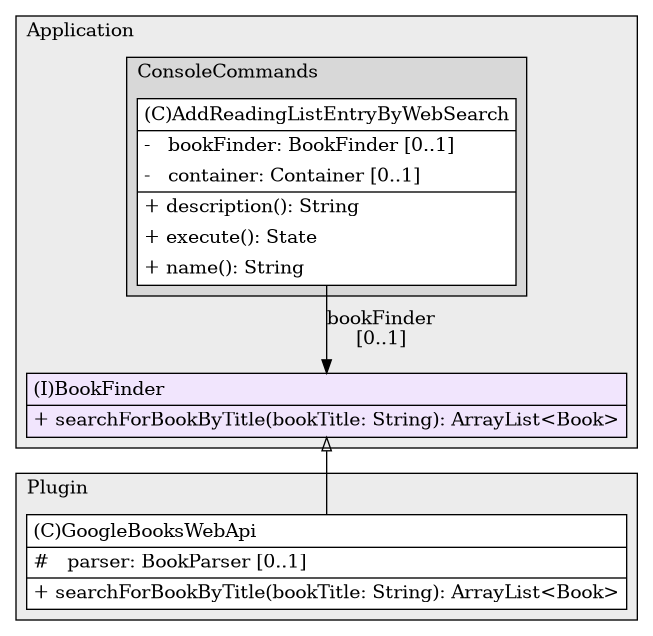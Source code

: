 @startuml

/' diagram meta data start
config=StructureConfiguration;
{
  "projectClassification": {
    "searchMode": "OpenProject", // OpenProject, AllProjects
    "includedProjects": "",
    "pathEndKeywords": "*.impl",
    "isClientPath": "",
    "isClientName": "",
    "isTestPath": "",
    "isTestName": "",
    "isMappingPath": "",
    "isMappingName": "",
    "isDataAccessPath": "",
    "isDataAccessName": "",
    "isDataStructurePath": "",
    "isDataStructureName": "",
    "isInterfaceStructuresPath": "",
    "isInterfaceStructuresName": "",
    "isEntryPointPath": "",
    "isEntryPointName": "",
    "treatFinalFieldsAsMandatory": false
  },
  "graphRestriction": {
    "classPackageExcludeFilter": "",
    "classPackageIncludeFilter": "",
    "classNameExcludeFilter": "",
    "classNameIncludeFilter": "",
    "methodNameExcludeFilter": "",
    "methodNameIncludeFilter": "",
    "removeByInheritance": "", // inheritance/annotation based filtering is done in a second step
    "removeByAnnotation": "",
    "removeByClassPackage": "", // cleanup the graph after inheritance/annotation based filtering is done
    "removeByClassName": "",
    "cutMappings": false,
    "cutEnum": true,
    "cutTests": true,
    "cutClient": true,
    "cutDataAccess": true,
    "cutInterfaceStructures": true,
    "cutDataStructures": true,
    "cutGetterAndSetter": true,
    "cutConstructors": true
  },
  "graphTraversal": {
    "forwardDepth": 1,
    "backwardDepth": 1,
    "classPackageExcludeFilter": "",
    "classPackageIncludeFilter": "",
    "classNameExcludeFilter": "",
    "classNameIncludeFilter": "",
    "methodNameExcludeFilter": "",
    "methodNameIncludeFilter": "",
    "hideMappings": false,
    "hideDataStructures": false,
    "hidePrivateMethods": false,
    "hideInterfaceCalls": false, // indirection: implementation -> interface (is hidden) -> implementation
    "onlyShowApplicationEntryPoints": false, // root node is included
    "useMethodCallsForStructureDiagram": "BothDirections" // ForwardOnly, BothDirections, No
  },
  "details": {
    "aggregation": "GroupByClass", // ByClass, GroupByClass, None
    "showClassGenericTypes": true,
    "showMethods": true,
    "showMethodParameterNames": true,
    "showMethodParameterTypes": true,
    "showMethodReturnType": true,
    "showPackageLevels": 2,
    "showDetailedClassStructure": true
  },
  "rootClass": "Plugin.Application.BookFinder",
  "extensionCallbackMethod": "" // qualified.class.name#methodName - signature: public static String method(String)
}
diagram meta data end '/



digraph g {
    rankdir="TB"
    splines=polyline
    

'nodes 
subgraph cluster_1072845520 { 
   	label=Application
	labeljust=l
	fillcolor="#ececec"
	style=filled
   
   BookFinder160408811[
	label=<<TABLE BORDER="1" CELLBORDER="0" CELLPADDING="4" CELLSPACING="0">
<TR><TD ALIGN="LEFT" >(I)BookFinder</TD></TR>
<HR/>
<TR><TD ALIGN="LEFT" >+ searchForBookByTitle(bookTitle: String): ArrayList&lt;Book&gt;</TD></TR>
</TABLE>>
	style=filled
	margin=0
	shape=plaintext
	fillcolor="#F1E5FD"
];

subgraph cluster_622202847 { 
   	label=ConsoleCommands
	labeljust=l
	fillcolor="#d8d8d8"
	style=filled
   
   AddReadingListEntryByWebSearch1398555944[
	label=<<TABLE BORDER="1" CELLBORDER="0" CELLPADDING="4" CELLSPACING="0">
<TR><TD ALIGN="LEFT" >(C)AddReadingListEntryByWebSearch</TD></TR>
<HR/>
<TR><TD ALIGN="LEFT" >-   bookFinder: BookFinder [0..1]</TD></TR>
<TR><TD ALIGN="LEFT" >-   container: Container [0..1]</TD></TR>
<HR/>
<TR><TD ALIGN="LEFT" >+ description(): String</TD></TR>
<TR><TD ALIGN="LEFT" >+ execute(): State</TD></TR>
<TR><TD ALIGN="LEFT" >+ name(): String</TD></TR>
</TABLE>>
	style=filled
	margin=0
	shape=plaintext
	fillcolor="#FFFFFF"
];
} 
} 

subgraph cluster_1901307053 { 
   	label=Plugin
	labeljust=l
	fillcolor="#ececec"
	style=filled
   
   GoogleBooksWebApi1901307053[
	label=<<TABLE BORDER="1" CELLBORDER="0" CELLPADDING="4" CELLSPACING="0">
<TR><TD ALIGN="LEFT" >(C)GoogleBooksWebApi</TD></TR>
<HR/>
<TR><TD ALIGN="LEFT" >#   parser: BookParser [0..1]</TD></TR>
<HR/>
<TR><TD ALIGN="LEFT" >+ searchForBookByTitle(bookTitle: String): ArrayList&lt;Book&gt;</TD></TR>
</TABLE>>
	style=filled
	margin=0
	shape=plaintext
	fillcolor="#FFFFFF"
];
} 

'edges    
AddReadingListEntryByWebSearch1398555944 -> BookFinder160408811[label="bookFinder
[0..1]"];
BookFinder160408811 -> GoogleBooksWebApi1901307053[arrowhead=none, arrowtail=empty, dir=both];
    
}
@enduml